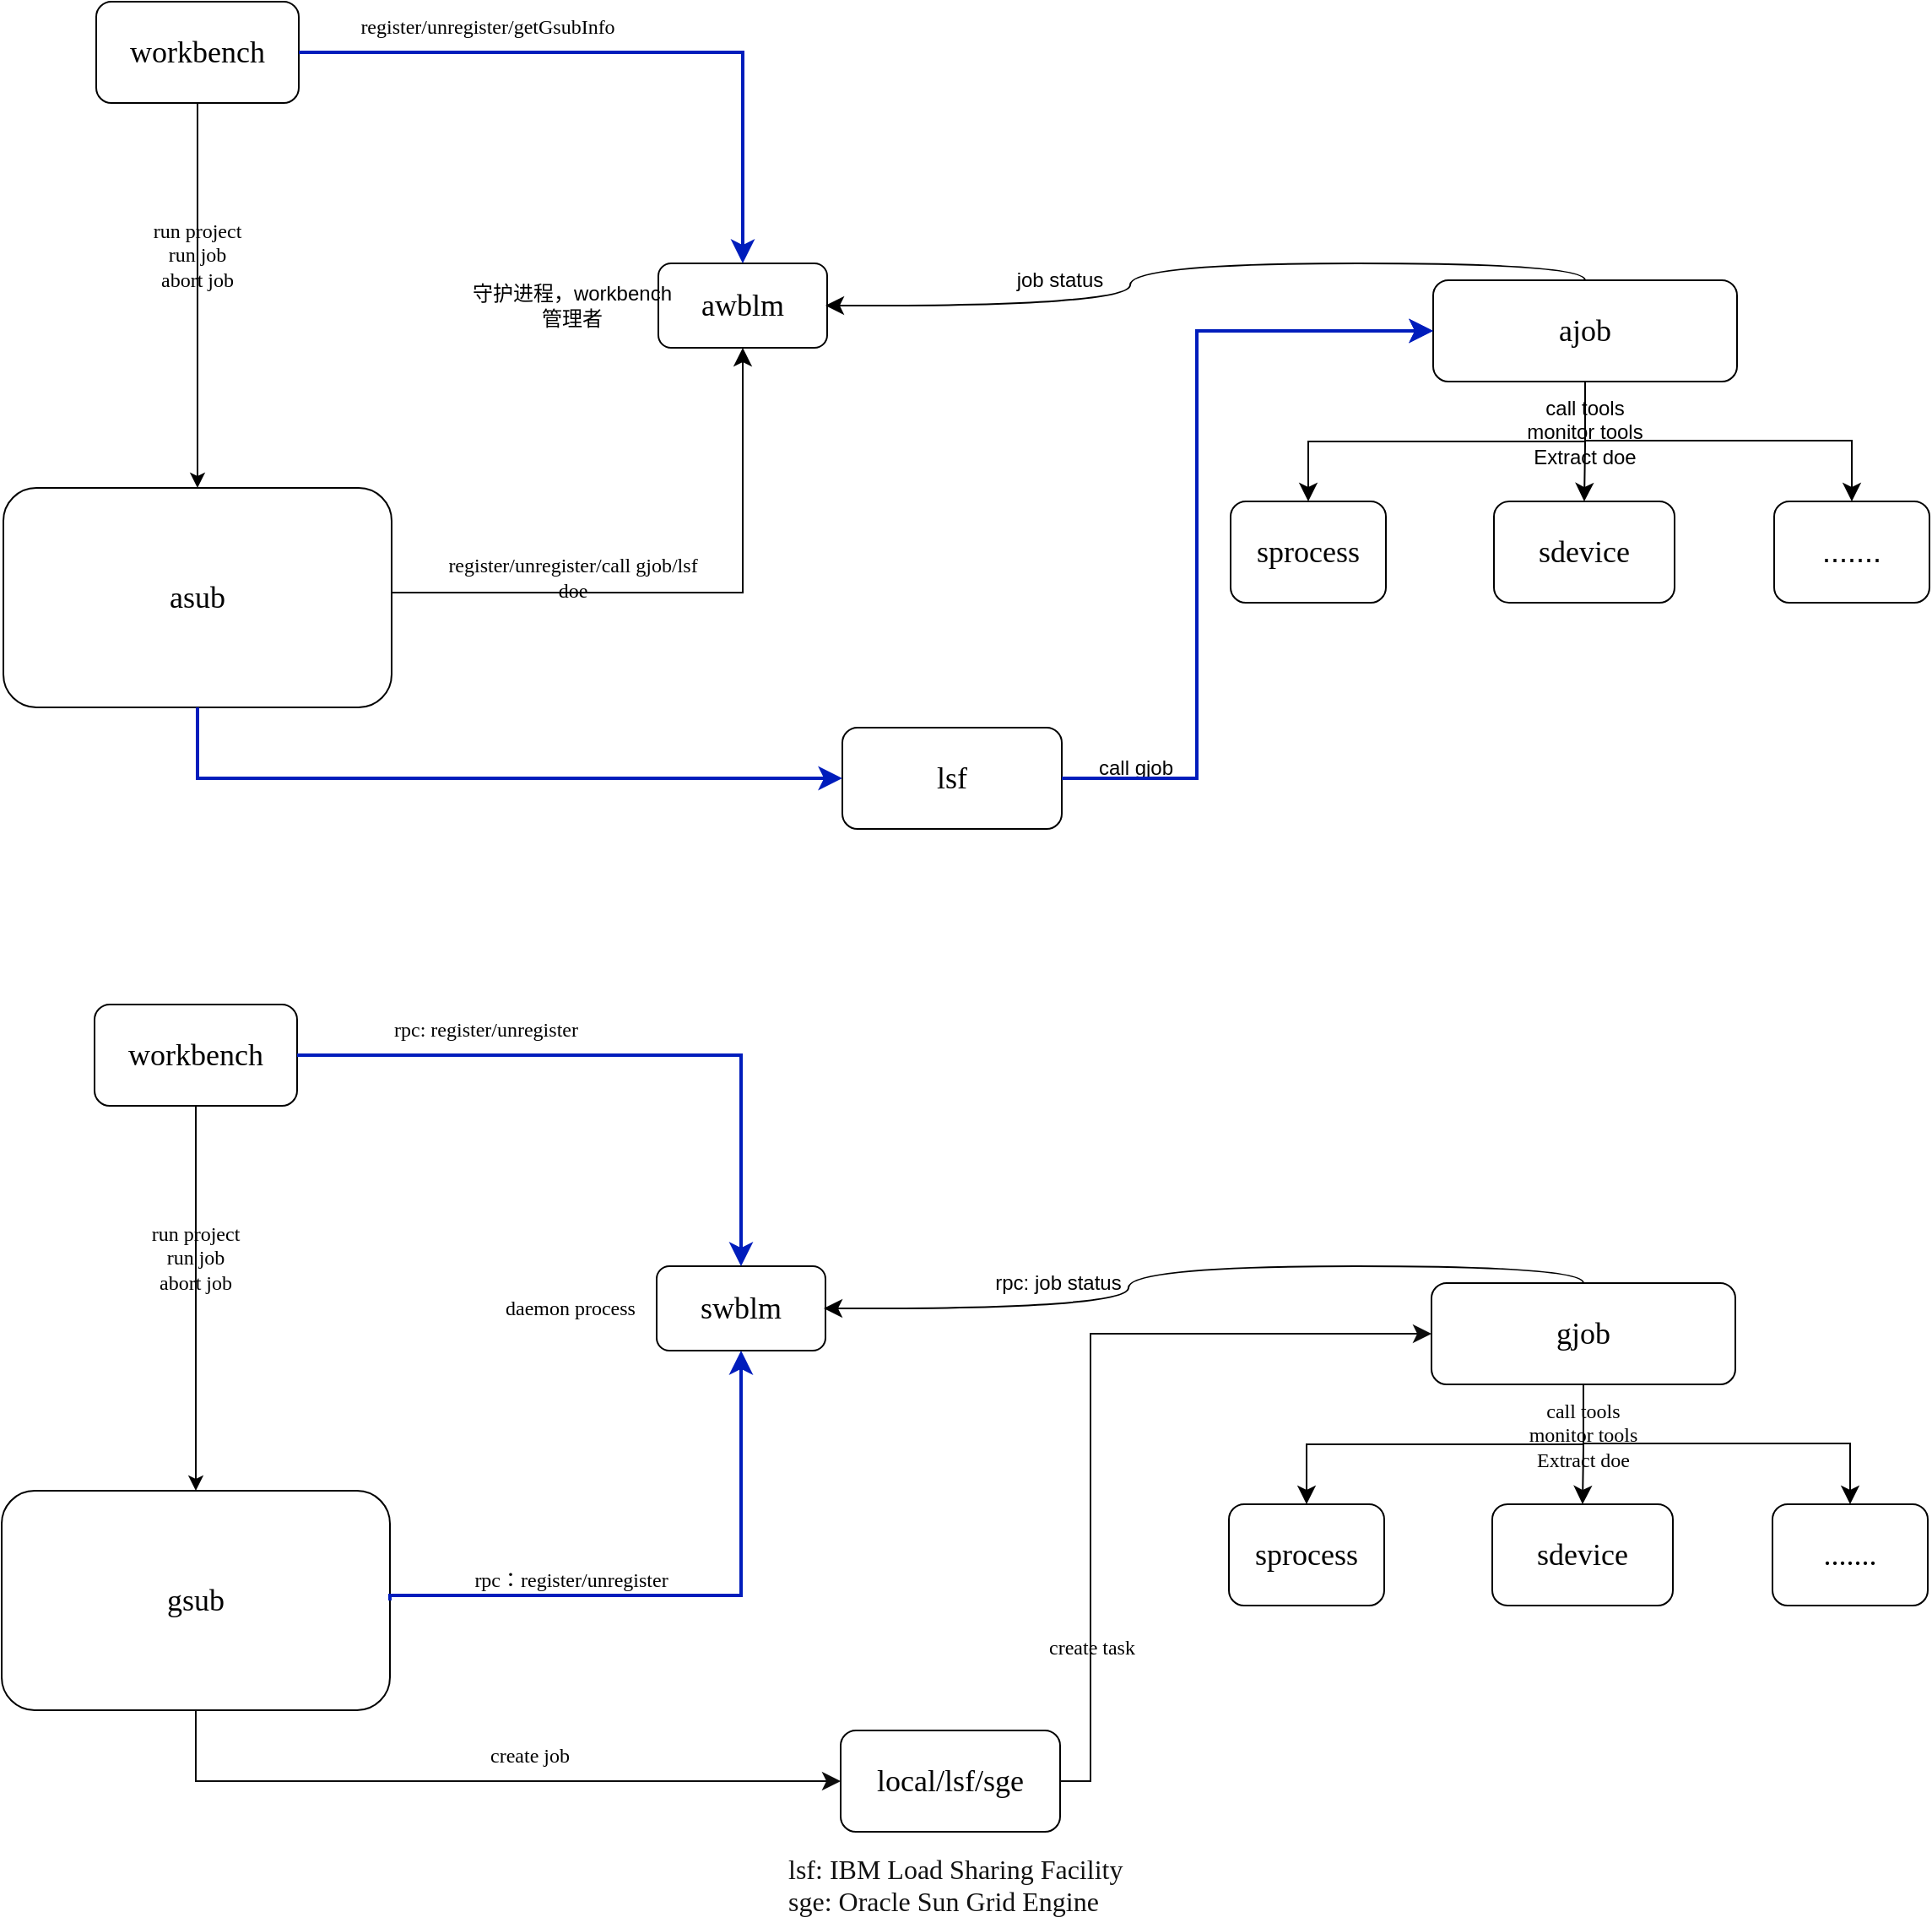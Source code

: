 <mxfile version="21.5.2" type="github">
  <diagram name="第 1 页" id="il3vyu_xIt6D0rI315Fc">
    <mxGraphModel dx="639" dy="-385" grid="1" gridSize="10" guides="1" tooltips="1" connect="1" arrows="1" fold="1" page="1" pageScale="1" pageWidth="827" pageHeight="1169" math="0" shadow="0">
      <root>
        <mxCell id="0" />
        <mxCell id="1" parent="0" />
        <mxCell id="RTWIzIe-_CMWSQACLZg5-1" style="edgeStyle=orthogonalEdgeStyle;rounded=0;orthogonalLoop=1;jettySize=auto;html=1;exitX=0.5;exitY=1;exitDx=0;exitDy=0;entryX=0.5;entryY=0;entryDx=0;entryDy=0;" parent="1" source="RTWIzIe-_CMWSQACLZg5-2" target="RTWIzIe-_CMWSQACLZg5-3" edge="1">
          <mxGeometry relative="1" as="geometry" />
        </mxCell>
        <mxCell id="RTWIzIe-_CMWSQACLZg5-2" value="&lt;font face=&quot;Times New Roman&quot; style=&quot;font-size: 18px;&quot;&gt;workbench&lt;/font&gt;" style="rounded=1;whiteSpace=wrap;html=1;" parent="1" vertex="1">
          <mxGeometry x="1105" y="1600" width="120" height="60" as="geometry" />
        </mxCell>
        <mxCell id="RTWIzIe-_CMWSQACLZg5-3" value="&lt;font face=&quot;Times New Roman&quot; style=&quot;font-size: 18px;&quot;&gt;asub&lt;/font&gt;" style="rounded=1;whiteSpace=wrap;html=1;" parent="1" vertex="1">
          <mxGeometry x="1050" y="1888" width="230" height="130" as="geometry" />
        </mxCell>
        <mxCell id="RTWIzIe-_CMWSQACLZg5-4" value="&lt;font face=&quot;Times New Roman&quot; style=&quot;font-size: 18px;&quot;&gt;lsf&lt;/font&gt;" style="rounded=1;whiteSpace=wrap;html=1;" parent="1" vertex="1">
          <mxGeometry x="1547" y="2030" width="130" height="60" as="geometry" />
        </mxCell>
        <mxCell id="RTWIzIe-_CMWSQACLZg5-5" value="&lt;font face=&quot;Times New Roman&quot; style=&quot;font-size: 18px;&quot;&gt;awblm&lt;/font&gt;" style="rounded=1;whiteSpace=wrap;html=1;" parent="1" vertex="1">
          <mxGeometry x="1438" y="1755" width="100" height="50" as="geometry" />
        </mxCell>
        <mxCell id="RTWIzIe-_CMWSQACLZg5-6" style="edgeStyle=orthogonalEdgeStyle;rounded=0;orthogonalLoop=1;jettySize=auto;html=1;exitX=0.5;exitY=1;exitDx=0;exitDy=0;" parent="1" edge="1">
          <mxGeometry relative="1" as="geometry">
            <mxPoint x="1255" y="1895" as="sourcePoint" />
            <mxPoint x="1255" y="1895" as="targetPoint" />
          </mxGeometry>
        </mxCell>
        <mxCell id="RTWIzIe-_CMWSQACLZg5-7" value="守护进程，workbench管理者" style="text;strokeColor=none;align=center;fillColor=none;html=1;verticalAlign=middle;whiteSpace=wrap;rounded=0;" parent="1" vertex="1">
          <mxGeometry x="1322" y="1765" width="130" height="30" as="geometry" />
        </mxCell>
        <mxCell id="RTWIzIe-_CMWSQACLZg5-8" value="&lt;font face=&quot;Times New Roman&quot;&gt;register/unregister/getGsubInfo&lt;/font&gt;" style="text;strokeColor=none;align=center;fillColor=none;html=1;verticalAlign=middle;whiteSpace=wrap;rounded=0;" parent="1" vertex="1">
          <mxGeometry x="1246" y="1600" width="182" height="30" as="geometry" />
        </mxCell>
        <mxCell id="RTWIzIe-_CMWSQACLZg5-9" value="" style="edgeStyle=elbowEdgeStyle;elbow=horizontal;endArrow=classic;html=1;curved=0;rounded=0;endSize=8;startSize=8;exitX=1;exitY=0.5;exitDx=0;exitDy=0;strokeColor=#001DBC;strokeWidth=2;entryX=0.5;entryY=0;entryDx=0;entryDy=0;fillColor=#0050ef;" parent="1" source="RTWIzIe-_CMWSQACLZg5-2" target="RTWIzIe-_CMWSQACLZg5-5" edge="1">
          <mxGeometry width="50" height="50" relative="1" as="geometry">
            <mxPoint x="1660" y="1720" as="sourcePoint" />
            <mxPoint x="1598" y="1690" as="targetPoint" />
            <Array as="points">
              <mxPoint x="1488" y="1690" />
            </Array>
          </mxGeometry>
        </mxCell>
        <mxCell id="RTWIzIe-_CMWSQACLZg5-10" value="&lt;font face=&quot;Times New Roman&quot;&gt;register/unregister/call gjob/lsf&lt;br&gt;doe&lt;br&gt;&lt;/font&gt;" style="text;strokeColor=none;align=center;fillColor=none;html=1;verticalAlign=middle;whiteSpace=wrap;rounded=0;" parent="1" vertex="1">
          <mxGeometry x="1279.5" y="1926" width="215" height="30" as="geometry" />
        </mxCell>
        <mxCell id="RTWIzIe-_CMWSQACLZg5-11" value="" style="edgeStyle=elbowEdgeStyle;elbow=vertical;endArrow=classic;html=1;curved=0;rounded=0;endSize=8;startSize=8;exitX=1;exitY=0.5;exitDx=0;exitDy=0;entryX=0.5;entryY=1;entryDx=0;entryDy=0;" parent="1" source="RTWIzIe-_CMWSQACLZg5-3" target="RTWIzIe-_CMWSQACLZg5-5" edge="1">
          <mxGeometry width="50" height="50" relative="1" as="geometry">
            <mxPoint x="1368" y="2100" as="sourcePoint" />
            <mxPoint x="1418" y="2050" as="targetPoint" />
            <Array as="points">
              <mxPoint x="1388" y="1950" />
            </Array>
          </mxGeometry>
        </mxCell>
        <mxCell id="RTWIzIe-_CMWSQACLZg5-12" value="" style="edgeStyle=elbowEdgeStyle;elbow=horizontal;endArrow=classic;html=1;curved=0;rounded=0;endSize=8;startSize=8;exitX=0.5;exitY=1;exitDx=0;exitDy=0;strokeColor=#001DBC;strokeWidth=2;entryX=0;entryY=0.5;entryDx=0;entryDy=0;fillColor=#0050ef;" parent="1" source="RTWIzIe-_CMWSQACLZg5-3" target="RTWIzIe-_CMWSQACLZg5-4" edge="1">
          <mxGeometry width="50" height="50" relative="1" as="geometry">
            <mxPoint x="1205" y="2100" as="sourcePoint" />
            <mxPoint x="1468" y="2225" as="targetPoint" />
            <Array as="points">
              <mxPoint x="1165" y="2060" />
            </Array>
          </mxGeometry>
        </mxCell>
        <mxCell id="RTWIzIe-_CMWSQACLZg5-13" value="&lt;font face=&quot;Times New Roman&quot; style=&quot;font-size: 18px;&quot;&gt;ajob&lt;/font&gt;" style="rounded=1;whiteSpace=wrap;html=1;" parent="1" vertex="1">
          <mxGeometry x="1897" y="1765" width="180" height="60" as="geometry" />
        </mxCell>
        <mxCell id="RTWIzIe-_CMWSQACLZg5-14" value="&lt;span style=&quot;font-size: 18px;&quot;&gt;&lt;font face=&quot;Times New Roman&quot;&gt;sprocess&lt;/font&gt;&lt;/span&gt;" style="rounded=1;whiteSpace=wrap;html=1;" parent="1" vertex="1">
          <mxGeometry x="1777" y="1896" width="92" height="60" as="geometry" />
        </mxCell>
        <mxCell id="RTWIzIe-_CMWSQACLZg5-15" value="&lt;span style=&quot;font-size: 18px;&quot;&gt;&lt;font face=&quot;Times New Roman&quot;&gt;sdevice&lt;/font&gt;&lt;/span&gt;" style="rounded=1;whiteSpace=wrap;html=1;" parent="1" vertex="1">
          <mxGeometry x="1933" y="1896" width="107" height="60" as="geometry" />
        </mxCell>
        <mxCell id="RTWIzIe-_CMWSQACLZg5-16" value="&lt;span style=&quot;font-size: 18px;&quot;&gt;.......&lt;/span&gt;" style="rounded=1;whiteSpace=wrap;html=1;" parent="1" vertex="1">
          <mxGeometry x="2099" y="1896" width="92" height="60" as="geometry" />
        </mxCell>
        <mxCell id="RTWIzIe-_CMWSQACLZg5-17" style="edgeStyle=orthogonalEdgeStyle;rounded=0;orthogonalLoop=1;jettySize=auto;html=1;exitX=0.5;exitY=1;exitDx=0;exitDy=0;" parent="1" edge="1">
          <mxGeometry relative="1" as="geometry">
            <mxPoint x="2074" y="1755" as="sourcePoint" />
            <mxPoint x="2074" y="1755" as="targetPoint" />
          </mxGeometry>
        </mxCell>
        <mxCell id="RTWIzIe-_CMWSQACLZg5-18" value="call tools&lt;br&gt;monitor tools&lt;br&gt;Extract doe" style="text;strokeColor=none;align=center;fillColor=none;html=1;verticalAlign=middle;whiteSpace=wrap;rounded=0;" parent="1" vertex="1">
          <mxGeometry x="1872" y="1840" width="230" height="30" as="geometry" />
        </mxCell>
        <mxCell id="RTWIzIe-_CMWSQACLZg5-19" value="" style="edgeStyle=elbowEdgeStyle;elbow=vertical;endArrow=classic;html=1;curved=0;rounded=0;endSize=8;startSize=8;exitX=0.5;exitY=1;exitDx=0;exitDy=0;entryX=0.5;entryY=0;entryDx=0;entryDy=0;" parent="1" source="RTWIzIe-_CMWSQACLZg5-13" target="RTWIzIe-_CMWSQACLZg5-14" edge="1">
          <mxGeometry width="50" height="50" relative="1" as="geometry">
            <mxPoint x="1767" y="1880" as="sourcePoint" />
            <mxPoint x="1817" y="1830" as="targetPoint" />
          </mxGeometry>
        </mxCell>
        <mxCell id="RTWIzIe-_CMWSQACLZg5-20" value="" style="edgeStyle=elbowEdgeStyle;elbow=vertical;endArrow=classic;html=1;curved=0;rounded=0;endSize=8;startSize=8;entryX=0.5;entryY=0;entryDx=0;entryDy=0;" parent="1" target="RTWIzIe-_CMWSQACLZg5-15" edge="1">
          <mxGeometry width="50" height="50" relative="1" as="geometry">
            <mxPoint x="1987" y="1830" as="sourcePoint" />
            <mxPoint x="1942" y="1910" as="targetPoint" />
          </mxGeometry>
        </mxCell>
        <mxCell id="RTWIzIe-_CMWSQACLZg5-21" value="" style="edgeStyle=elbowEdgeStyle;elbow=vertical;endArrow=classic;html=1;curved=0;rounded=0;endSize=8;startSize=8;entryX=0.5;entryY=0;entryDx=0;entryDy=0;exitX=0.5;exitY=1;exitDx=0;exitDy=0;" parent="1" source="RTWIzIe-_CMWSQACLZg5-13" target="RTWIzIe-_CMWSQACLZg5-16" edge="1">
          <mxGeometry width="50" height="50" relative="1" as="geometry">
            <mxPoint x="1997" y="1840" as="sourcePoint" />
            <mxPoint x="1997" y="1905" as="targetPoint" />
            <Array as="points">
              <mxPoint x="2067" y="1860" />
            </Array>
          </mxGeometry>
        </mxCell>
        <mxCell id="RTWIzIe-_CMWSQACLZg5-22" value="" style="edgeStyle=elbowEdgeStyle;elbow=horizontal;endArrow=classic;html=1;curved=0;rounded=0;endSize=8;startSize=8;exitX=1;exitY=0.5;exitDx=0;exitDy=0;strokeColor=#001DBC;strokeWidth=2;entryX=0;entryY=0.5;entryDx=0;entryDy=0;fillColor=#0050ef;" parent="1" source="RTWIzIe-_CMWSQACLZg5-4" target="RTWIzIe-_CMWSQACLZg5-13" edge="1">
          <mxGeometry width="50" height="50" relative="1" as="geometry">
            <mxPoint x="1775" y="2048" as="sourcePoint" />
            <mxPoint x="2158" y="2090" as="targetPoint" />
            <Array as="points">
              <mxPoint x="1757" y="1930" />
            </Array>
          </mxGeometry>
        </mxCell>
        <mxCell id="RTWIzIe-_CMWSQACLZg5-23" value="" style="edgeStyle=orthogonalEdgeStyle;endArrow=classic;html=1;rounded=0;endSize=8;startSize=8;exitX=0.5;exitY=0;exitDx=0;exitDy=0;entryX=1;entryY=0.5;entryDx=0;entryDy=0;curved=1;" parent="1" source="RTWIzIe-_CMWSQACLZg5-13" edge="1">
          <mxGeometry width="50" height="50" relative="1" as="geometry">
            <mxPoint x="1777" y="1700" as="sourcePoint" />
            <mxPoint x="1537" y="1780" as="targetPoint" />
          </mxGeometry>
        </mxCell>
        <mxCell id="RTWIzIe-_CMWSQACLZg5-24" value="call gjob" style="text;strokeColor=none;align=center;fillColor=none;html=1;verticalAlign=middle;whiteSpace=wrap;rounded=0;" parent="1" vertex="1">
          <mxGeometry x="1656" y="2039" width="130" height="30" as="geometry" />
        </mxCell>
        <mxCell id="RTWIzIe-_CMWSQACLZg5-25" value="" style="edgeStyle=elbowEdgeStyle;elbow=horizontal;endArrow=classic;html=1;curved=0;rounded=0;endSize=8;startSize=8;exitX=1;exitY=0.5;exitDx=0;exitDy=0;strokeColor=#001DBC;strokeWidth=2;entryX=0;entryY=0.5;entryDx=0;entryDy=0;fillColor=#0050ef;" parent="1" edge="1">
          <mxGeometry width="50" height="50" relative="1" as="geometry">
            <mxPoint x="1677" y="2060" as="sourcePoint" />
            <mxPoint x="1897" y="1795" as="targetPoint" />
            <Array as="points">
              <mxPoint x="1757" y="1930" />
            </Array>
          </mxGeometry>
        </mxCell>
        <mxCell id="RTWIzIe-_CMWSQACLZg5-26" value="job status" style="text;strokeColor=none;align=center;fillColor=none;html=1;verticalAlign=middle;whiteSpace=wrap;rounded=0;" parent="1" vertex="1">
          <mxGeometry x="1611" y="1750" width="130" height="30" as="geometry" />
        </mxCell>
        <mxCell id="RTWIzIe-_CMWSQACLZg5-27" value="&lt;font face=&quot;Times New Roman&quot;&gt;run project&lt;br&gt;run job&lt;br&gt;abort job&lt;br&gt;&lt;/font&gt;" style="text;strokeColor=none;align=center;fillColor=none;html=1;verticalAlign=middle;whiteSpace=wrap;rounded=0;" parent="1" vertex="1">
          <mxGeometry x="1074" y="1735" width="182" height="30" as="geometry" />
        </mxCell>
        <mxCell id="jdJ6UWRkFoiJgV7myxFz-1" style="edgeStyle=orthogonalEdgeStyle;rounded=0;orthogonalLoop=1;jettySize=auto;html=1;exitX=0.5;exitY=1;exitDx=0;exitDy=0;entryX=0.5;entryY=0;entryDx=0;entryDy=0;" edge="1" parent="1" source="jdJ6UWRkFoiJgV7myxFz-2" target="jdJ6UWRkFoiJgV7myxFz-3">
          <mxGeometry relative="1" as="geometry" />
        </mxCell>
        <mxCell id="jdJ6UWRkFoiJgV7myxFz-2" value="&lt;font face=&quot;Times New Roman&quot; style=&quot;font-size: 18px;&quot;&gt;workbench&lt;/font&gt;" style="rounded=1;whiteSpace=wrap;html=1;" vertex="1" parent="1">
          <mxGeometry x="1104" y="2194" width="120" height="60" as="geometry" />
        </mxCell>
        <mxCell id="jdJ6UWRkFoiJgV7myxFz-3" value="&lt;font face=&quot;Times New Roman&quot; style=&quot;font-size: 18px;&quot;&gt;gsub&lt;/font&gt;" style="rounded=1;whiteSpace=wrap;html=1;" vertex="1" parent="1">
          <mxGeometry x="1049" y="2482" width="230" height="130" as="geometry" />
        </mxCell>
        <mxCell id="jdJ6UWRkFoiJgV7myxFz-4" value="&lt;font face=&quot;Times New Roman&quot; style=&quot;font-size: 18px;&quot;&gt;local/lsf/sge&lt;/font&gt;" style="rounded=1;whiteSpace=wrap;html=1;" vertex="1" parent="1">
          <mxGeometry x="1546" y="2624" width="130" height="60" as="geometry" />
        </mxCell>
        <mxCell id="jdJ6UWRkFoiJgV7myxFz-5" value="&lt;font face=&quot;Times New Roman&quot; style=&quot;font-size: 18px;&quot;&gt;swblm&lt;/font&gt;" style="rounded=1;whiteSpace=wrap;html=1;" vertex="1" parent="1">
          <mxGeometry x="1437" y="2349" width="100" height="50" as="geometry" />
        </mxCell>
        <mxCell id="jdJ6UWRkFoiJgV7myxFz-6" style="edgeStyle=orthogonalEdgeStyle;rounded=0;orthogonalLoop=1;jettySize=auto;html=1;exitX=0.5;exitY=1;exitDx=0;exitDy=0;" edge="1" parent="1">
          <mxGeometry relative="1" as="geometry">
            <mxPoint x="1254" y="2489" as="sourcePoint" />
            <mxPoint x="1254" y="2489" as="targetPoint" />
          </mxGeometry>
        </mxCell>
        <mxCell id="jdJ6UWRkFoiJgV7myxFz-7" value="&lt;font face=&quot;Times New Roman&quot;&gt;daemon process&lt;/font&gt;" style="text;strokeColor=none;align=center;fillColor=none;html=1;verticalAlign=middle;whiteSpace=wrap;rounded=0;" vertex="1" parent="1">
          <mxGeometry x="1321" y="2359" width="130" height="30" as="geometry" />
        </mxCell>
        <mxCell id="jdJ6UWRkFoiJgV7myxFz-8" value="&lt;font face=&quot;Times New Roman&quot;&gt;rpc: register/unregister&lt;/font&gt;" style="text;strokeColor=none;align=center;fillColor=none;html=1;verticalAlign=middle;whiteSpace=wrap;rounded=0;" vertex="1" parent="1">
          <mxGeometry x="1245" y="2194" width="182" height="30" as="geometry" />
        </mxCell>
        <mxCell id="jdJ6UWRkFoiJgV7myxFz-9" value="" style="edgeStyle=elbowEdgeStyle;elbow=horizontal;endArrow=classic;html=1;curved=0;rounded=0;endSize=8;startSize=8;exitX=1;exitY=0.5;exitDx=0;exitDy=0;strokeColor=#001DBC;strokeWidth=2;entryX=0.5;entryY=0;entryDx=0;entryDy=0;fillColor=#0050ef;" edge="1" parent="1" source="jdJ6UWRkFoiJgV7myxFz-2" target="jdJ6UWRkFoiJgV7myxFz-5">
          <mxGeometry width="50" height="50" relative="1" as="geometry">
            <mxPoint x="1659" y="2314" as="sourcePoint" />
            <mxPoint x="1597" y="2284" as="targetPoint" />
            <Array as="points">
              <mxPoint x="1487" y="2284" />
            </Array>
          </mxGeometry>
        </mxCell>
        <mxCell id="jdJ6UWRkFoiJgV7myxFz-10" value="&lt;font face=&quot;Times New Roman&quot;&gt;rpc：register/unregister&lt;br&gt;&lt;/font&gt;" style="text;strokeColor=none;align=center;fillColor=none;html=1;verticalAlign=middle;whiteSpace=wrap;rounded=0;" vertex="1" parent="1">
          <mxGeometry x="1278.5" y="2520" width="215" height="30" as="geometry" />
        </mxCell>
        <mxCell id="jdJ6UWRkFoiJgV7myxFz-11" value="" style="edgeStyle=elbowEdgeStyle;elbow=vertical;endArrow=classic;html=1;curved=0;rounded=0;endSize=8;startSize=8;exitX=1;exitY=0.5;exitDx=0;exitDy=0;entryX=0.5;entryY=1;entryDx=0;entryDy=0;fillColor=#0050ef;strokeColor=#001DBC;strokeWidth=2;" edge="1" parent="1" source="jdJ6UWRkFoiJgV7myxFz-3" target="jdJ6UWRkFoiJgV7myxFz-5">
          <mxGeometry width="50" height="50" relative="1" as="geometry">
            <mxPoint x="1367" y="2694" as="sourcePoint" />
            <mxPoint x="1417" y="2644" as="targetPoint" />
            <Array as="points">
              <mxPoint x="1387" y="2544" />
            </Array>
          </mxGeometry>
        </mxCell>
        <mxCell id="jdJ6UWRkFoiJgV7myxFz-12" value="" style="edgeStyle=elbowEdgeStyle;elbow=horizontal;endArrow=classic;html=1;curved=0;rounded=0;endSize=8;startSize=8;exitX=0.5;exitY=1;exitDx=0;exitDy=0;strokeColor=#0d0d0d;strokeWidth=1;entryX=0;entryY=0.5;entryDx=0;entryDy=0;fillColor=#0050ef;" edge="1" parent="1" source="jdJ6UWRkFoiJgV7myxFz-3" target="jdJ6UWRkFoiJgV7myxFz-4">
          <mxGeometry width="50" height="50" relative="1" as="geometry">
            <mxPoint x="1204" y="2694" as="sourcePoint" />
            <mxPoint x="1467" y="2819" as="targetPoint" />
            <Array as="points">
              <mxPoint x="1164" y="2654" />
            </Array>
          </mxGeometry>
        </mxCell>
        <mxCell id="jdJ6UWRkFoiJgV7myxFz-13" value="&lt;font face=&quot;Times New Roman&quot; style=&quot;font-size: 18px;&quot;&gt;gjob&lt;/font&gt;" style="rounded=1;whiteSpace=wrap;html=1;" vertex="1" parent="1">
          <mxGeometry x="1896" y="2359" width="180" height="60" as="geometry" />
        </mxCell>
        <mxCell id="jdJ6UWRkFoiJgV7myxFz-14" value="&lt;span style=&quot;font-size: 18px;&quot;&gt;&lt;font face=&quot;Times New Roman&quot;&gt;sprocess&lt;/font&gt;&lt;/span&gt;" style="rounded=1;whiteSpace=wrap;html=1;" vertex="1" parent="1">
          <mxGeometry x="1776" y="2490" width="92" height="60" as="geometry" />
        </mxCell>
        <mxCell id="jdJ6UWRkFoiJgV7myxFz-15" value="&lt;span style=&quot;font-size: 18px;&quot;&gt;&lt;font face=&quot;Times New Roman&quot;&gt;sdevice&lt;/font&gt;&lt;/span&gt;" style="rounded=1;whiteSpace=wrap;html=1;" vertex="1" parent="1">
          <mxGeometry x="1932" y="2490" width="107" height="60" as="geometry" />
        </mxCell>
        <mxCell id="jdJ6UWRkFoiJgV7myxFz-16" value="&lt;span style=&quot;font-size: 18px;&quot;&gt;&lt;font face=&quot;Times New Roman&quot;&gt;.......&lt;/font&gt;&lt;/span&gt;" style="rounded=1;whiteSpace=wrap;html=1;" vertex="1" parent="1">
          <mxGeometry x="2098" y="2490" width="92" height="60" as="geometry" />
        </mxCell>
        <mxCell id="jdJ6UWRkFoiJgV7myxFz-17" style="edgeStyle=orthogonalEdgeStyle;rounded=0;orthogonalLoop=1;jettySize=auto;html=1;exitX=0.5;exitY=1;exitDx=0;exitDy=0;" edge="1" parent="1">
          <mxGeometry relative="1" as="geometry">
            <mxPoint x="2073" y="2349" as="sourcePoint" />
            <mxPoint x="2073" y="2349" as="targetPoint" />
          </mxGeometry>
        </mxCell>
        <mxCell id="jdJ6UWRkFoiJgV7myxFz-18" value="&lt;font face=&quot;Times New Roman&quot;&gt;call tools&lt;br&gt;monitor tools&lt;br&gt;Extract doe&lt;/font&gt;" style="text;strokeColor=none;align=center;fillColor=none;html=1;verticalAlign=middle;whiteSpace=wrap;rounded=0;" vertex="1" parent="1">
          <mxGeometry x="1871" y="2434" width="230" height="30" as="geometry" />
        </mxCell>
        <mxCell id="jdJ6UWRkFoiJgV7myxFz-19" value="" style="edgeStyle=elbowEdgeStyle;elbow=vertical;endArrow=classic;html=1;curved=0;rounded=0;endSize=8;startSize=8;exitX=0.5;exitY=1;exitDx=0;exitDy=0;entryX=0.5;entryY=0;entryDx=0;entryDy=0;" edge="1" parent="1" source="jdJ6UWRkFoiJgV7myxFz-13" target="jdJ6UWRkFoiJgV7myxFz-14">
          <mxGeometry width="50" height="50" relative="1" as="geometry">
            <mxPoint x="1766" y="2474" as="sourcePoint" />
            <mxPoint x="1816" y="2424" as="targetPoint" />
          </mxGeometry>
        </mxCell>
        <mxCell id="jdJ6UWRkFoiJgV7myxFz-20" value="" style="edgeStyle=elbowEdgeStyle;elbow=vertical;endArrow=classic;html=1;curved=0;rounded=0;endSize=8;startSize=8;entryX=0.5;entryY=0;entryDx=0;entryDy=0;" edge="1" parent="1" target="jdJ6UWRkFoiJgV7myxFz-15">
          <mxGeometry width="50" height="50" relative="1" as="geometry">
            <mxPoint x="1986" y="2424" as="sourcePoint" />
            <mxPoint x="1941" y="2504" as="targetPoint" />
          </mxGeometry>
        </mxCell>
        <mxCell id="jdJ6UWRkFoiJgV7myxFz-21" value="" style="edgeStyle=elbowEdgeStyle;elbow=vertical;endArrow=classic;html=1;curved=0;rounded=0;endSize=8;startSize=8;entryX=0.5;entryY=0;entryDx=0;entryDy=0;exitX=0.5;exitY=1;exitDx=0;exitDy=0;" edge="1" parent="1" source="jdJ6UWRkFoiJgV7myxFz-13" target="jdJ6UWRkFoiJgV7myxFz-16">
          <mxGeometry width="50" height="50" relative="1" as="geometry">
            <mxPoint x="1996" y="2434" as="sourcePoint" />
            <mxPoint x="1996" y="2499" as="targetPoint" />
            <Array as="points">
              <mxPoint x="2066" y="2454" />
            </Array>
          </mxGeometry>
        </mxCell>
        <mxCell id="jdJ6UWRkFoiJgV7myxFz-23" value="" style="edgeStyle=orthogonalEdgeStyle;endArrow=classic;html=1;rounded=0;endSize=8;startSize=8;exitX=0.5;exitY=0;exitDx=0;exitDy=0;entryX=1;entryY=0.5;entryDx=0;entryDy=0;curved=1;" edge="1" parent="1" source="jdJ6UWRkFoiJgV7myxFz-13">
          <mxGeometry width="50" height="50" relative="1" as="geometry">
            <mxPoint x="1776" y="2294" as="sourcePoint" />
            <mxPoint x="1536" y="2374" as="targetPoint" />
          </mxGeometry>
        </mxCell>
        <mxCell id="jdJ6UWRkFoiJgV7myxFz-26" value="rpc: job status" style="text;strokeColor=none;align=center;fillColor=none;html=1;verticalAlign=middle;whiteSpace=wrap;rounded=0;" vertex="1" parent="1">
          <mxGeometry x="1610" y="2344" width="130" height="30" as="geometry" />
        </mxCell>
        <mxCell id="jdJ6UWRkFoiJgV7myxFz-27" value="&lt;font face=&quot;Times New Roman&quot;&gt;run project&lt;br&gt;run job&lt;br&gt;abort job&lt;br&gt;&lt;/font&gt;" style="text;strokeColor=none;align=center;fillColor=none;html=1;verticalAlign=middle;whiteSpace=wrap;rounded=0;" vertex="1" parent="1">
          <mxGeometry x="1073" y="2329" width="182" height="30" as="geometry" />
        </mxCell>
        <mxCell id="jdJ6UWRkFoiJgV7myxFz-28" value="" style="edgeStyle=elbowEdgeStyle;elbow=horizontal;endArrow=classic;html=1;curved=0;rounded=0;endSize=8;startSize=8;exitX=1;exitY=0.5;exitDx=0;exitDy=0;strokeColor=#0d0d0d;strokeWidth=1;entryX=0;entryY=0.5;entryDx=0;entryDy=0;fillColor=#0050ef;" edge="1" parent="1" source="jdJ6UWRkFoiJgV7myxFz-4" target="jdJ6UWRkFoiJgV7myxFz-13">
          <mxGeometry width="50" height="50" relative="1" as="geometry">
            <mxPoint x="1694" y="2620" as="sourcePoint" />
            <mxPoint x="2076" y="2662" as="targetPoint" />
            <Array as="points">
              <mxPoint x="1694" y="2662" />
            </Array>
          </mxGeometry>
        </mxCell>
        <mxCell id="jdJ6UWRkFoiJgV7myxFz-29" value="&lt;span style=&quot;orphans: 2; text-align: start; text-indent: 0px; widows: 2; background-color: rgb(255, 255, 255); text-decoration-thickness: initial; text-decoration-style: initial; text-decoration-color: initial; float: none; display: inline !important;&quot;&gt;&lt;font style=&quot;&quot; face=&quot;Times New Roman&quot;&gt;&lt;font size=&quot;3&quot; color=&quot;#121212&quot;&gt;lsf: IBM Load Sharing Facility&lt;/font&gt;&lt;br&gt;&lt;font size=&quot;3&quot; color=&quot;#121212&quot;&gt;sge: Oracle&amp;nbsp;Sun Grid Engine&lt;/font&gt;&lt;br&gt;&lt;/font&gt;&lt;/span&gt;" style="text;whiteSpace=wrap;html=1;" vertex="1" parent="1">
          <mxGeometry x="1513" y="2690" width="264" height="50" as="geometry" />
        </mxCell>
        <mxCell id="jdJ6UWRkFoiJgV7myxFz-30" value="&lt;font face=&quot;Times New Roman&quot;&gt;create job&lt;/font&gt;" style="text;strokeColor=none;align=center;fillColor=none;html=1;verticalAlign=middle;whiteSpace=wrap;rounded=0;" vertex="1" parent="1">
          <mxGeometry x="1297" y="2624" width="130" height="30" as="geometry" />
        </mxCell>
        <mxCell id="jdJ6UWRkFoiJgV7myxFz-31" value="&lt;font face=&quot;Times New Roman&quot;&gt;create task&lt;/font&gt;" style="text;strokeColor=none;align=center;fillColor=none;html=1;verticalAlign=middle;whiteSpace=wrap;rounded=0;" vertex="1" parent="1">
          <mxGeometry x="1630" y="2560" width="130" height="30" as="geometry" />
        </mxCell>
      </root>
    </mxGraphModel>
  </diagram>
</mxfile>

